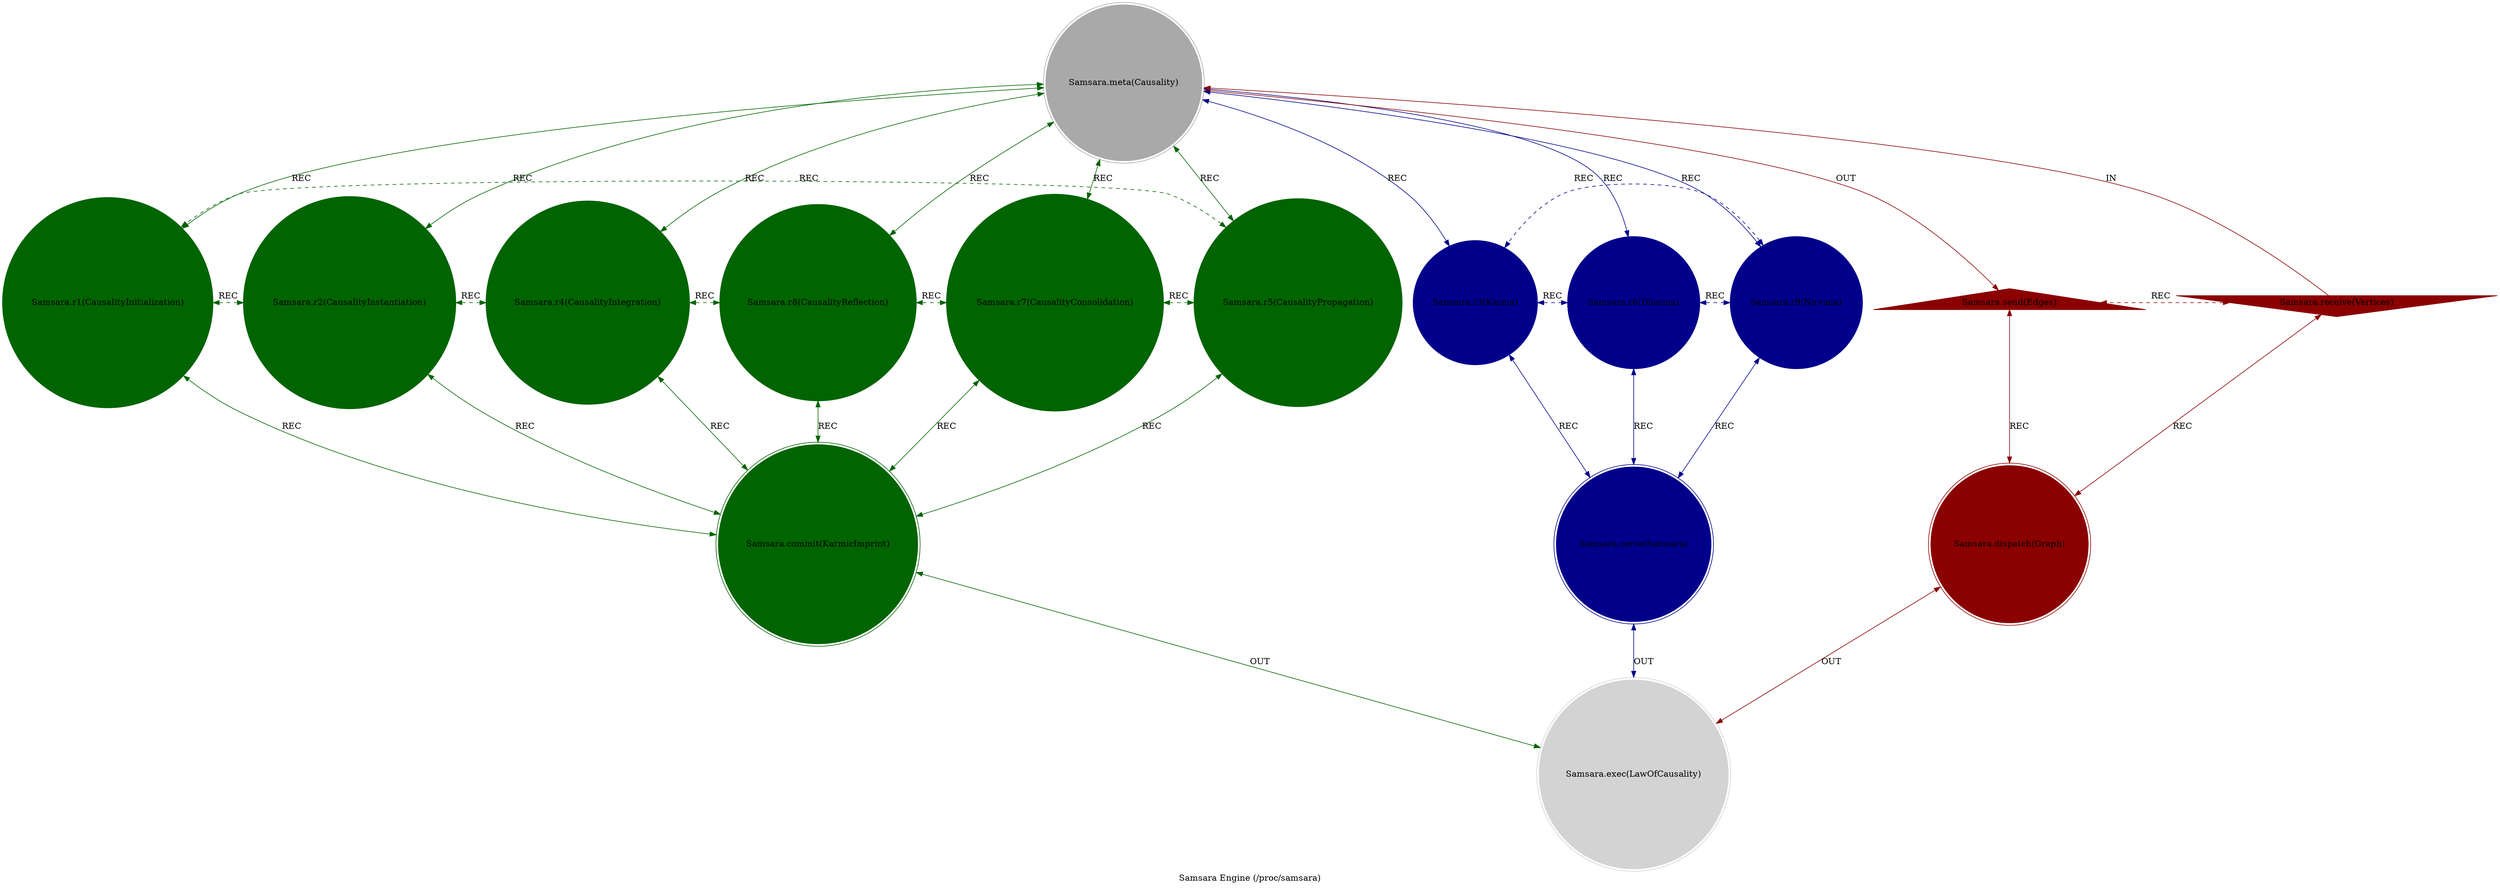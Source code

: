 strict digraph SamsaraEngine {
    style = filled;
    color = lightgray;
    node [shape = circle; style = filled; color = lightgreen;];
    edge [color = darkgray;];
    label = "Samsara Engine (/proc/samsara)";
    comment = "The wheel that binds, turning cause into consequence; no act escapes its circle, no flame burns without leaving ash.";
    
    spark_0_samsara_engine_t [label = "Samsara.meta(Causality)";comment = "Abstract: TODO";shape = doublecircle;color = darkgray;];
    spark_1_samsara_engine_t [label = "Samsara.r1(CausalityInitialization)";comment = "Initiation: TODO";color = darkgreen;];
    spark_2_samsara_engine_t [label = "Samsara.r2(CausalityInstantiation)";comment = "Response: TODO";color = darkgreen;];
    spark_4_samsara_engine_t [label = "Samsara.r4(CausalityIntegration)";comment = "Integration: TODO";color = darkgreen;];
    spark_8_samsara_engine_t [label = "Samsara.r8(CausalityReflection)";comment = "Reflection: TODO";color = darkgreen;];
    spark_7_samsara_engine_t [label = "Samsara.r7(CausalityConsolidation)";comment = "Consolidation: TODO";color = darkgreen;];
    spark_5_samsara_engine_t [label = "Samsara.r5(CausalityPropagation)";comment = "Propagation: TODO";color = darkgreen;];
    spark_3_samsara_engine_t [label = "Samsara.r3(Karma)";comment = "Thesis: TODO";color = darkblue;];
    spark_6_samsara_engine_t [label = "Samsara.r6(Dharma)";comment = "Antithesis: TODO";color = darkblue;];
    spark_9_samsara_engine_t [label = "Samsara.r9(Nirvana)";comment = "Synthesis: TODO";color = darkblue;];
    spark_a_samsara_engine_t [label = "Samsara.receive(Vertices)";comment = "Potential: TODO";shape = invtriangle;color = darkred;];
    spark_b_samsara_engine_t [label = "Samsara.send(Edges)";comment = "Manifest: TODO";shape = triangle;color = darkred;];
    spark_c_samsara_engine_t [label = "Samsara.dispatch(Graph)";comment = "Why-Who: TODO";shape = doublecircle;color = darkred;];
    spark_d_samsara_engine_t [label = "Samsara.commit(KarmicImprint)";comment = "What-How: TODO";shape = doublecircle;color = darkgreen;];
    spark_e_samsara_engine_t [label = "Samsara.serve(Samsara)";comment = "When-Where: TODO";shape = doublecircle;color = darkblue;];
    spark_f_samsara_engine_t [label = "Samsara.exec(LawOfCausality)";comment = "Which-Closure: TODO";shape = doublecircle;color = lightgray;];
    
    spark_a_samsara_engine_t -> spark_0_samsara_engine_t [label = "IN"; comment = "todo"; color = darkred; constraint = false;];
    spark_0_samsara_engine_t -> spark_b_samsara_engine_t [label = "OUT"; comment = "todo"; color = darkred;];
    spark_0_samsara_engine_t -> spark_3_samsara_engine_t [label = "REC"; comment = "todo"; color = darkblue; dir = both;];
    spark_0_samsara_engine_t -> spark_6_samsara_engine_t [label = "REC"; comment = "todo"; color = darkblue; dir = both;];
    spark_0_samsara_engine_t -> spark_9_samsara_engine_t [label = "REC"; comment = "todo"; color = darkblue; dir = both;];
    spark_0_samsara_engine_t -> spark_1_samsara_engine_t [label = "REC"; comment = "todo"; color = darkgreen; dir = both;];
    spark_0_samsara_engine_t -> spark_2_samsara_engine_t [label = "REC"; comment = "todo"; color = darkgreen; dir = both;];
    spark_0_samsara_engine_t -> spark_4_samsara_engine_t [label = "REC"; comment = "todo"; color = darkgreen; dir = both;];
    spark_0_samsara_engine_t -> spark_8_samsara_engine_t [label = "REC"; comment = "todo"; color = darkgreen; dir = both;];
    spark_0_samsara_engine_t -> spark_7_samsara_engine_t [label = "REC"; comment = "todo"; color = darkgreen; dir = both;];
    spark_0_samsara_engine_t -> spark_5_samsara_engine_t [label = "REC"; comment = "todo"; color = darkgreen; dir = both;];
    
    spark_a_samsara_engine_t -> spark_c_samsara_engine_t [label = "REC"; comment = "todo"; color = darkred; dir = both;];
    spark_b_samsara_engine_t -> spark_c_samsara_engine_t [label = "REC"; comment = "todo"; color = darkred; dir = both;];
    spark_1_samsara_engine_t -> spark_d_samsara_engine_t [label = "REC"; comment = "todo"; color = darkgreen; dir = both;];
    spark_2_samsara_engine_t -> spark_d_samsara_engine_t [label = "REC"; comment = "todo"; color = darkgreen; dir = both;];
    spark_4_samsara_engine_t -> spark_d_samsara_engine_t [label = "REC"; comment = "todo"; color = darkgreen; dir = both;];
    spark_8_samsara_engine_t -> spark_d_samsara_engine_t [label = "REC"; comment = "todo"; color = darkgreen; dir = both;];
    spark_7_samsara_engine_t -> spark_d_samsara_engine_t [label = "REC"; comment = "todo"; color = darkgreen; dir = both;];
    spark_5_samsara_engine_t -> spark_d_samsara_engine_t [label = "REC"; comment = "todo"; color = darkgreen; dir = both;];
    spark_3_samsara_engine_t -> spark_e_samsara_engine_t [label = "REC"; comment = "todo"; color = darkblue; dir = both;];
    spark_6_samsara_engine_t -> spark_e_samsara_engine_t [label = "REC"; comment = "todo"; color = darkblue; dir = both;];
    spark_9_samsara_engine_t -> spark_e_samsara_engine_t [label = "REC"; comment = "todo"; color = darkblue; dir = both;];
    
    spark_1_samsara_engine_t -> spark_2_samsara_engine_t [label = "REC"; comment = "todo"; color = darkgreen; dir = both; style = dashed; constraint = false;];
    spark_2_samsara_engine_t -> spark_4_samsara_engine_t [label = "REC"; comment = "todo"; color = darkgreen; dir = both; style = dashed; constraint = false;];
    spark_4_samsara_engine_t -> spark_8_samsara_engine_t [label = "REC"; comment = "todo"; color = darkgreen; dir = both; style = dashed; constraint = false;];
    spark_8_samsara_engine_t -> spark_7_samsara_engine_t [label = "REC"; comment = "todo"; color = darkgreen; dir = both; style = dashed; constraint = false;];
    spark_7_samsara_engine_t -> spark_5_samsara_engine_t [label = "REC"; comment = "todo"; color = darkgreen; dir = both; style = dashed; constraint = false;];
    spark_5_samsara_engine_t -> spark_1_samsara_engine_t [label = "REC"; comment = "todo"; color = darkgreen; dir = both; style = dashed; constraint = false;];
    spark_3_samsara_engine_t -> spark_6_samsara_engine_t [label = "REC"; comment = "todo"; color = darkblue; dir = both; style = dashed; constraint = false;];
    spark_6_samsara_engine_t -> spark_9_samsara_engine_t [label = "REC"; comment = "todo"; color = darkblue; dir = both; style = dashed; constraint = false;];
    spark_9_samsara_engine_t -> spark_3_samsara_engine_t [label = "REC"; comment = "todo"; color = darkblue; dir = both; style = dashed; constraint = false;];
    spark_a_samsara_engine_t -> spark_b_samsara_engine_t [label = "REC"; comment = "todo"; color = darkred; dir = both; style = dashed; constraint = false;];
    
    spark_c_samsara_engine_t -> spark_f_samsara_engine_t [label = "OUT"; comment = "todo"; color = darkred; dir = both;];
    spark_d_samsara_engine_t -> spark_f_samsara_engine_t [label = "OUT"; comment = "todo"; color = darkgreen; dir = both;];
    spark_e_samsara_engine_t -> spark_f_samsara_engine_t [label = "OUT"; comment = "todo"; color = darkblue; dir = both;];
}
